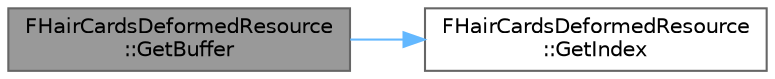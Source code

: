 digraph "FHairCardsDeformedResource::GetBuffer"
{
 // INTERACTIVE_SVG=YES
 // LATEX_PDF_SIZE
  bgcolor="transparent";
  edge [fontname=Helvetica,fontsize=10,labelfontname=Helvetica,labelfontsize=10];
  node [fontname=Helvetica,fontsize=10,shape=box,height=0.2,width=0.4];
  rankdir="LR";
  Node1 [id="Node000001",label="FHairCardsDeformedResource\l::GetBuffer",height=0.2,width=0.4,color="gray40", fillcolor="grey60", style="filled", fontcolor="black",tooltip=" "];
  Node1 -> Node2 [id="edge1_Node000001_Node000002",color="steelblue1",style="solid",tooltip=" "];
  Node2 [id="Node000002",label="FHairCardsDeformedResource\l::GetIndex",height=0.2,width=0.4,color="grey40", fillcolor="white", style="filled",URL="$d5/df4/structFHairCardsDeformedResource.html#a79fa07cd9e6e1d5b40de9d67fa5b1e68",tooltip=" "];
}
